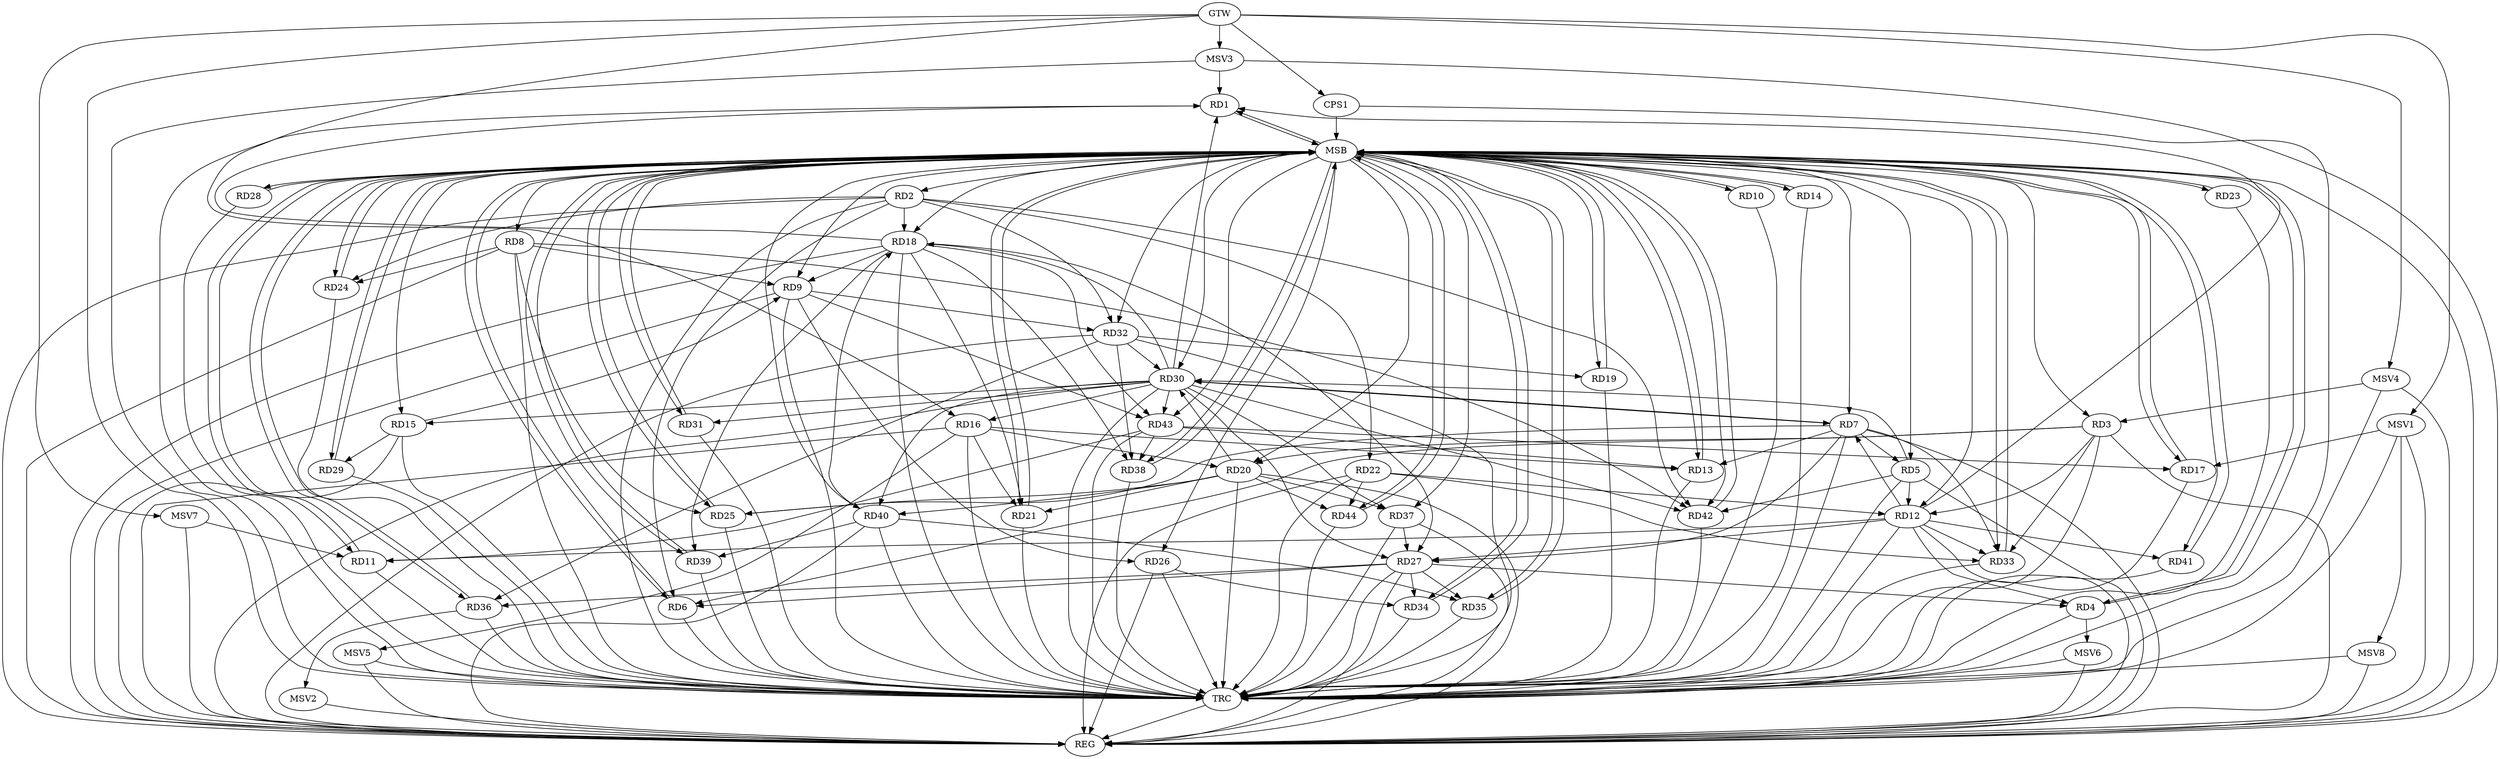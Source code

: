 strict digraph G {
  RD1 [ label="RD1" ];
  RD2 [ label="RD2" ];
  RD3 [ label="RD3" ];
  RD4 [ label="RD4" ];
  RD5 [ label="RD5" ];
  RD6 [ label="RD6" ];
  RD7 [ label="RD7" ];
  RD8 [ label="RD8" ];
  RD9 [ label="RD9" ];
  RD10 [ label="RD10" ];
  RD11 [ label="RD11" ];
  RD12 [ label="RD12" ];
  RD13 [ label="RD13" ];
  RD14 [ label="RD14" ];
  RD15 [ label="RD15" ];
  RD16 [ label="RD16" ];
  RD17 [ label="RD17" ];
  RD18 [ label="RD18" ];
  RD19 [ label="RD19" ];
  RD20 [ label="RD20" ];
  RD21 [ label="RD21" ];
  RD22 [ label="RD22" ];
  RD23 [ label="RD23" ];
  RD24 [ label="RD24" ];
  RD25 [ label="RD25" ];
  RD26 [ label="RD26" ];
  RD27 [ label="RD27" ];
  RD28 [ label="RD28" ];
  RD29 [ label="RD29" ];
  RD30 [ label="RD30" ];
  RD31 [ label="RD31" ];
  RD32 [ label="RD32" ];
  RD33 [ label="RD33" ];
  RD34 [ label="RD34" ];
  RD35 [ label="RD35" ];
  RD36 [ label="RD36" ];
  RD37 [ label="RD37" ];
  RD38 [ label="RD38" ];
  RD39 [ label="RD39" ];
  RD40 [ label="RD40" ];
  RD41 [ label="RD41" ];
  RD42 [ label="RD42" ];
  RD43 [ label="RD43" ];
  RD44 [ label="RD44" ];
  CPS1 [ label="CPS1" ];
  GTW [ label="GTW" ];
  REG [ label="REG" ];
  MSB [ label="MSB" ];
  TRC [ label="TRC" ];
  MSV1 [ label="MSV1" ];
  MSV2 [ label="MSV2" ];
  MSV3 [ label="MSV3" ];
  MSV4 [ label="MSV4" ];
  MSV5 [ label="MSV5" ];
  MSV6 [ label="MSV6" ];
  MSV7 [ label="MSV7" ];
  MSV8 [ label="MSV8" ];
  RD12 -> RD1;
  RD18 -> RD1;
  RD30 -> RD1;
  RD2 -> RD6;
  RD2 -> RD18;
  RD2 -> RD22;
  RD2 -> RD24;
  RD2 -> RD32;
  RD2 -> RD42;
  RD3 -> RD6;
  RD3 -> RD12;
  RD3 -> RD20;
  RD3 -> RD33;
  RD12 -> RD4;
  RD27 -> RD4;
  RD7 -> RD5;
  RD5 -> RD12;
  RD5 -> RD30;
  RD5 -> RD42;
  RD27 -> RD6;
  RD12 -> RD7;
  RD7 -> RD13;
  RD7 -> RD25;
  RD7 -> RD27;
  RD7 -> RD30;
  RD30 -> RD7;
  RD7 -> RD33;
  RD8 -> RD9;
  RD8 -> RD24;
  RD8 -> RD25;
  RD8 -> RD42;
  RD15 -> RD9;
  RD18 -> RD9;
  RD9 -> RD26;
  RD9 -> RD32;
  RD9 -> RD43;
  RD12 -> RD11;
  RD43 -> RD11;
  RD22 -> RD12;
  RD12 -> RD27;
  RD12 -> RD33;
  RD12 -> RD41;
  RD16 -> RD13;
  RD43 -> RD13;
  RD15 -> RD29;
  RD30 -> RD15;
  RD16 -> RD20;
  RD16 -> RD21;
  RD43 -> RD17;
  RD18 -> RD21;
  RD18 -> RD27;
  RD18 -> RD38;
  RD18 -> RD39;
  RD40 -> RD18;
  RD18 -> RD43;
  RD32 -> RD19;
  RD20 -> RD21;
  RD20 -> RD25;
  RD20 -> RD30;
  RD20 -> RD37;
  RD20 -> RD40;
  RD20 -> RD44;
  RD22 -> RD33;
  RD22 -> RD44;
  RD26 -> RD34;
  RD30 -> RD27;
  RD27 -> RD34;
  RD27 -> RD35;
  RD27 -> RD36;
  RD37 -> RD27;
  RD32 -> RD30;
  RD30 -> RD37;
  RD30 -> RD40;
  RD30 -> RD42;
  RD30 -> RD43;
  RD32 -> RD36;
  RD32 -> RD38;
  RD40 -> RD35;
  RD43 -> RD38;
  RD40 -> RD39;
  GTW -> RD16;
  GTW -> CPS1;
  RD2 -> REG;
  RD3 -> REG;
  RD5 -> REG;
  RD7 -> REG;
  RD8 -> REG;
  RD9 -> REG;
  RD12 -> REG;
  RD15 -> REG;
  RD16 -> REG;
  RD18 -> REG;
  RD20 -> REG;
  RD22 -> REG;
  RD26 -> REG;
  RD27 -> REG;
  RD30 -> REG;
  RD32 -> REG;
  RD37 -> REG;
  RD40 -> REG;
  RD1 -> MSB;
  MSB -> RD4;
  MSB -> RD18;
  MSB -> RD30;
  MSB -> RD31;
  MSB -> RD33;
  MSB -> RD34;
  MSB -> RD35;
  MSB -> REG;
  RD4 -> MSB;
  MSB -> RD12;
  MSB -> RD39;
  RD6 -> MSB;
  MSB -> RD25;
  MSB -> RD36;
  MSB -> RD42;
  RD10 -> MSB;
  RD11 -> MSB;
  MSB -> RD29;
  RD13 -> MSB;
  MSB -> RD5;
  MSB -> RD10;
  MSB -> RD15;
  MSB -> RD23;
  RD14 -> MSB;
  MSB -> RD9;
  MSB -> RD44;
  RD17 -> MSB;
  MSB -> RD41;
  RD19 -> MSB;
  MSB -> RD3;
  MSB -> RD28;
  RD21 -> MSB;
  MSB -> RD14;
  MSB -> RD26;
  RD23 -> MSB;
  MSB -> RD11;
  MSB -> RD24;
  MSB -> RD37;
  RD24 -> MSB;
  MSB -> RD2;
  RD25 -> MSB;
  MSB -> RD8;
  MSB -> RD38;
  RD28 -> MSB;
  MSB -> RD21;
  MSB -> RD43;
  RD29 -> MSB;
  MSB -> RD32;
  RD31 -> MSB;
  MSB -> RD6;
  MSB -> RD13;
  MSB -> RD19;
  MSB -> RD40;
  RD33 -> MSB;
  RD34 -> MSB;
  MSB -> RD1;
  MSB -> RD7;
  MSB -> RD17;
  RD35 -> MSB;
  RD36 -> MSB;
  MSB -> RD20;
  RD38 -> MSB;
  RD39 -> MSB;
  RD41 -> MSB;
  RD42 -> MSB;
  RD44 -> MSB;
  CPS1 -> MSB;
  RD1 -> TRC;
  RD2 -> TRC;
  RD3 -> TRC;
  RD4 -> TRC;
  RD5 -> TRC;
  RD6 -> TRC;
  RD7 -> TRC;
  RD8 -> TRC;
  RD9 -> TRC;
  RD10 -> TRC;
  RD11 -> TRC;
  RD12 -> TRC;
  RD13 -> TRC;
  RD14 -> TRC;
  RD15 -> TRC;
  RD16 -> TRC;
  RD17 -> TRC;
  RD18 -> TRC;
  RD19 -> TRC;
  RD20 -> TRC;
  RD21 -> TRC;
  RD22 -> TRC;
  RD23 -> TRC;
  RD24 -> TRC;
  RD25 -> TRC;
  RD26 -> TRC;
  RD27 -> TRC;
  RD28 -> TRC;
  RD29 -> TRC;
  RD30 -> TRC;
  RD31 -> TRC;
  RD32 -> TRC;
  RD33 -> TRC;
  RD34 -> TRC;
  RD35 -> TRC;
  RD36 -> TRC;
  RD37 -> TRC;
  RD38 -> TRC;
  RD39 -> TRC;
  RD40 -> TRC;
  RD41 -> TRC;
  RD42 -> TRC;
  RD43 -> TRC;
  RD44 -> TRC;
  CPS1 -> TRC;
  GTW -> TRC;
  TRC -> REG;
  RD30 -> RD16;
  RD30 -> RD31;
  RD30 -> RD18;
  MSV1 -> RD17;
  GTW -> MSV1;
  MSV1 -> REG;
  MSV1 -> TRC;
  RD36 -> MSV2;
  MSV2 -> REG;
  MSV3 -> RD1;
  GTW -> MSV3;
  MSV3 -> REG;
  MSV3 -> TRC;
  MSV4 -> RD3;
  GTW -> MSV4;
  MSV4 -> REG;
  MSV4 -> TRC;
  RD16 -> MSV5;
  MSV5 -> REG;
  MSV5 -> TRC;
  RD4 -> MSV6;
  MSV6 -> REG;
  MSV6 -> TRC;
  MSV7 -> RD11;
  GTW -> MSV7;
  MSV7 -> REG;
  MSV1 -> MSV8;
  MSV8 -> REG;
  MSV8 -> TRC;
}
